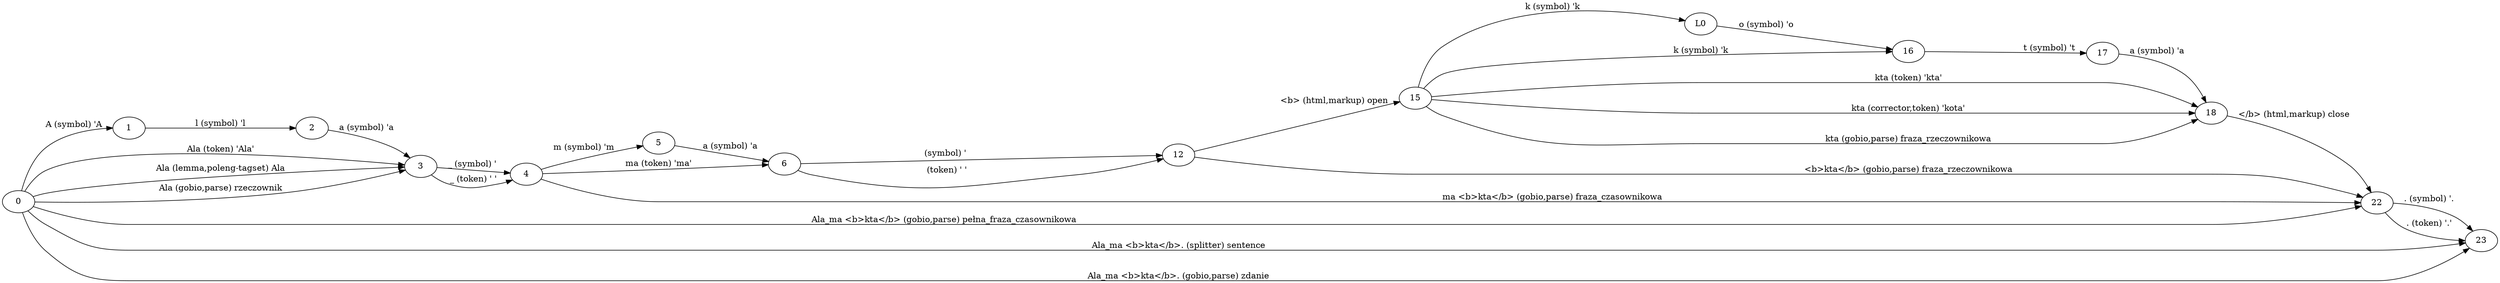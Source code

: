 digraph g {
	node [label="\N"];
	graph [rankdir=LR,
		bb="0,0,4076,484"];
	0 [pos="27,138", width="0.75", height="0.51389"];
	1 [pos="209,266", width="0.75", height="0.51389"];
	2 [pos="507,266", width="0.75", height="0.51389"];
	3 [pos="685,201", width="0.75", height="0.51389"];
	4 [pos="859,184", width="0.75", height="0.51389"];
	5 [pos="1074,238", width="0.75", height="0.51389"];
	6 [pos="1279,198", width="0.75", height="0.51389"];
	12 [pos="1924,199", width="0.75", height="0.51389"];
	15 [pos="2309,319", width="0.75", height="0.51389"];
	L0 [pos="2776,446", width="0.75", height="0.51389"];
	16 [pos="3115,400", width="0.75", height="0.51389"];
	17 [pos="3433,394", width="0.75", height="0.51389"];
	18 [pos="3611,292", width="0.75", height="0.51389"];
	22 [pos="3879,136", width="0.75", height="0.51389"];
	23 [pos="4049,71", width="0.75", height="0.51389"];
	0 -> 1 [label="A (symbol) 'A", pos="e,181.79,266.38 30.5,156.17 35.682,178.01 47.544,214.18 72,234 100.18,256.83 141.76,263.94 171.72,265.89", lp="118,274"];
	1 -> 2 [label="l (symbol) 'l", pos="e,479.94,266 236.24,266 289.77,266 408.8,266 469.63,266", lp="358,275"];
	2 -> 3 [label="a (symbol) 'a", pos="e,668.49,215.57 533.77,262.74 561.38,258.65 605.21,250.14 640,234 647.01,230.75 654.02,226.32 660.35,221.76", lp="596,268"];
	0 -> 3 [label="Ala (token) 'Ala'", pos="e,658.28,203.63 35.672,155.08 43.298,168.06 55.719,185.01 72,193 173.92,243.02 531.69,215.23 648.1,204.57", lp="358,230"];
	0 -> 3 [label="Ala (lemma,poleng-tagset) Ala", pos="e,657.82,200.97 51.037,146.56 57.746,148.65 65.091,150.67 72,152 287.22,193.54 551.49,199.97 647.72,200.88", lp="358,203"];
	0 -> 3 [label="Ala (gobio,parse) rzeczownik", pos="e,659.45,194.65 54.095,137.76 122.66,137.48 308.51,138.61 462,157 528.92,165.02 605.82,181.92 649.58,192.29", lp="358,166"];
	3 -> 4 [label="_ (symbol) ' ", pos="e,832.16,186.62 711.81,198.38 741.31,195.5 788.93,190.85 821.99,187.62", lp="772,205"];
	3 -> 4 [label="_ (token) ' '", pos="e,837.08,173.3 699.69,185.49 707.82,178.05 718.58,169.92 730,166 765.31,153.88 777.34,158.94 814,166 818.49,166.86 823.1,168.17 \
827.58,169.7", lp="772,175"];
	4 -> 5 [label="m (symbol) 'm", pos="e,1048.2,232.53 883.67,192.02 890.25,194.06 897.37,196.19 904,198 949.99,210.55 1003.6,222.77 1038.2,230.34", lp="953,230"];
	5 -> 6 [label="a (symbol) 'a", pos="e,1252.9,203.09 1100,232.93 1136.2,225.86 1202.1,213 1243.1,205.01", lp="1190,232"];
	4 -> 6 [label="ma (token) 'ma'", pos="e,1251.8,197.09 886.23,184.91 959.1,187.34 1158.6,193.99 1241.8,196.76", lp="1074,201"];
	6 -> 12 [label="&nbsp; (symbol) ' ", pos="e,1896.7,198.96 1306.3,198.04 1408.5,198.2 1768.6,198.76 1886.4,198.94", lp="1541,207"];
	6 -> 12 [label="&nbsp; (token) ' '", pos="e,1898,194.26 1299.3,185.63 1306.8,181.75 1315.5,177.96 1324,176 1511.9,132.52 1565.6,162.73 1758,176 1802.9,179.1 1854.2,186.85\
 1887.7,192.51", lp="1541,185"];
	12 -> 15 [label="<b> (html,markup) open", pos="e,2284.5,311.37 1948.7,206.69 2015.2,227.43 2198.6,284.57 2274.9,308.38", lp="2177,313"];
	15 -> L0 [label="k (symbol) 'k", pos="e,2750.2,451.39 2312.9,337.11 2318.3,357.54 2330.3,390.01 2354,406 2475,487.72 2661.9,466.79 2739.9,453.24", lp="2534,475"];
	15 -> 16 [label="k (symbol) 'k", pos="e,3087.7,399.65 2321.8,335.17 2329.9,344.21 2341.3,354.7 2354,360 2421.1,388.02 2933.7,397.41 3077.6,399.51", lp="2776,402"];
	L0 -> 16 [label="o (symbol) 'o", pos="e,3088.5,403.59 2802.6,442.39 2862.9,434.21 3009.9,414.25 3078.6,404.94", lp="2882,446"];
	16 -> 17 [label="t (symbol) 't", pos="e,3406,394.51 3142.1,399.49 3199,398.41 3331,395.92 3395.8,394.7", lp="3346,405"];
	17 -> 18 [label="a (symbol) 'a", pos="e,3603.9,309.46 3460.1,392.74 3488.8,390.19 3534.2,382.59 3566,360 3580.5,349.67 3591.7,333.04 3599.2,318.82", lp="3522,399"];
	15 -> 18 [label="kta (token) 'kta'", pos="e,3589.4,303.06 2335.8,321.64 2407.3,328.43 2608.3,346 2776,346 2776,346 2776,346 3433,346 3486.6,346 3545.5,323.32 3580.3,307.36", lp="3115,355"];
	15 -> 18 [label="kta (corrector,token) 'kota'", pos="e,3583.9,292 2335.8,316.36 2407.3,309.57 2608.3,292 2776,292 2776,292 2776,292 3433,292 3481.7,292 3537.8,292 3573.8,292", lp="3115,301"];
	15 -> 18 [label="kta (gobio,parse) fraza_rzeczownikowa", pos="e,3589.4,280.94 2325.8,304.49 2333.9,298.38 2343.9,291.82 2354,288 2530.7,221.36 2587.1,238 2776,238 2776,238 2776,238 3433,238 \
3486.6,238 3545.5,260.68 3580.3,276.64", lp="3115,247"];
	18 -> 22 [label="</b> (html,markup) close", pos="e,3870,153.26 3636.7,286.02 3680.9,274.78 3772.1,247.11 3834,198 3846.3,188.25 3856.8,174.32 3864.6,162.14", lp="3745,288"];
	12 -> 22 [label="<b>kta</b> (gobio,parse) fraza_rzeczownikowa", pos="e,3855.4,145.37 1951.1,197.22 2013.9,193.25 2174.5,184 2309,184 2309,184 2309,184 3611,184 3711.1,184 3736.8,176 3834,152 3837.9\
,151.04 3841.9,149.88 3845.8,148.62", lp="3115,193"];
	4 -> 22 [label="ma&nbsp;<b>kta</b> (gobio,parse) fraza_czasownikowa", pos="e,3852,136.33 882.83,175.46 922.11,162.15 1003.2,138 1074,138 1074,138 1074,138 3611,138 3693.5,138 3790.3,137.04 3842,136.45", lp="2534,147"];
	0 -> 22 [label="Ala_ma&nbsp;<b>kta</b> (gobio,parse) pełna_fraza_czasownikowa", pos="e,3853.3,130.22 51.099,129.66 85.63,118.47 151.38,100 209,100 209,100 209,100 3611,100 3694.9,100 3792.2,117.54 3843.4,128.13", lp="1541,109"];
	22 -> 23 [label=". (symbol) '.", pos="e,4034.5,86.428 3906.1,133.96 3932.3,131.14 3972.5,124.48 4004,109 4012.2,104.98 4020.1,99.152 4027,93.263", lp="3964,140"];
	22 -> 23 [label=". (token) '.'", pos="e,4022.1,69.263 3889.8,119.04 3897.9,107.99 3909.8,94.327 3924,87 3951.2,72.946 3985.9,69.468 4011.9,69.207", lp="3964,96"];
	0 -> 23 [label="Ala_ma&nbsp;<b>kta</b>. (splitter) sentence", pos="e,4022.6,66.71 41.659,122.63 49.942,114.67 60.848,105.32 72,99 127.75,67.393 144.91,54 209,54 209,54 209,54 3879,54 3925.2,54 3978.2\
,60.303 4012.5,65.233", lp="1924,63"];
	0 -> 23 [label="Ala_ma&nbsp;<b>kta</b>. (gobio,parse) zdanie", pos="e,4030.7,57.645 32.405,120.24 38.964,101.44 51.731,72.038 72,54 120.89,10.49 143.55,7.1054e-15 209,0 209,0 209,0 3879,0 3933.1,0\
 3989.9,30.979 4022.2,52.011", lp="1924,9"];
}
